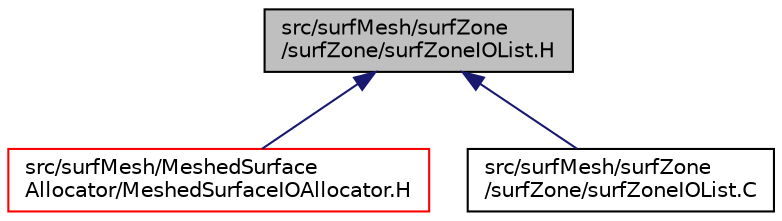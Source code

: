 digraph "src/surfMesh/surfZone/surfZone/surfZoneIOList.H"
{
  bgcolor="transparent";
  edge [fontname="Helvetica",fontsize="10",labelfontname="Helvetica",labelfontsize="10"];
  node [fontname="Helvetica",fontsize="10",shape=record];
  Node1 [label="src/surfMesh/surfZone\l/surfZone/surfZoneIOList.H",height=0.2,width=0.4,color="black", fillcolor="grey75", style="filled", fontcolor="black"];
  Node1 -> Node2 [dir="back",color="midnightblue",fontsize="10",style="solid",fontname="Helvetica"];
  Node2 [label="src/surfMesh/MeshedSurface\lAllocator/MeshedSurfaceIOAllocator.H",height=0.2,width=0.4,color="red",URL="$a10061.html"];
  Node1 -> Node3 [dir="back",color="midnightblue",fontsize="10",style="solid",fontname="Helvetica"];
  Node3 [label="src/surfMesh/surfZone\l/surfZone/surfZoneIOList.C",height=0.2,width=0.4,color="black",URL="$a10147.html"];
}
